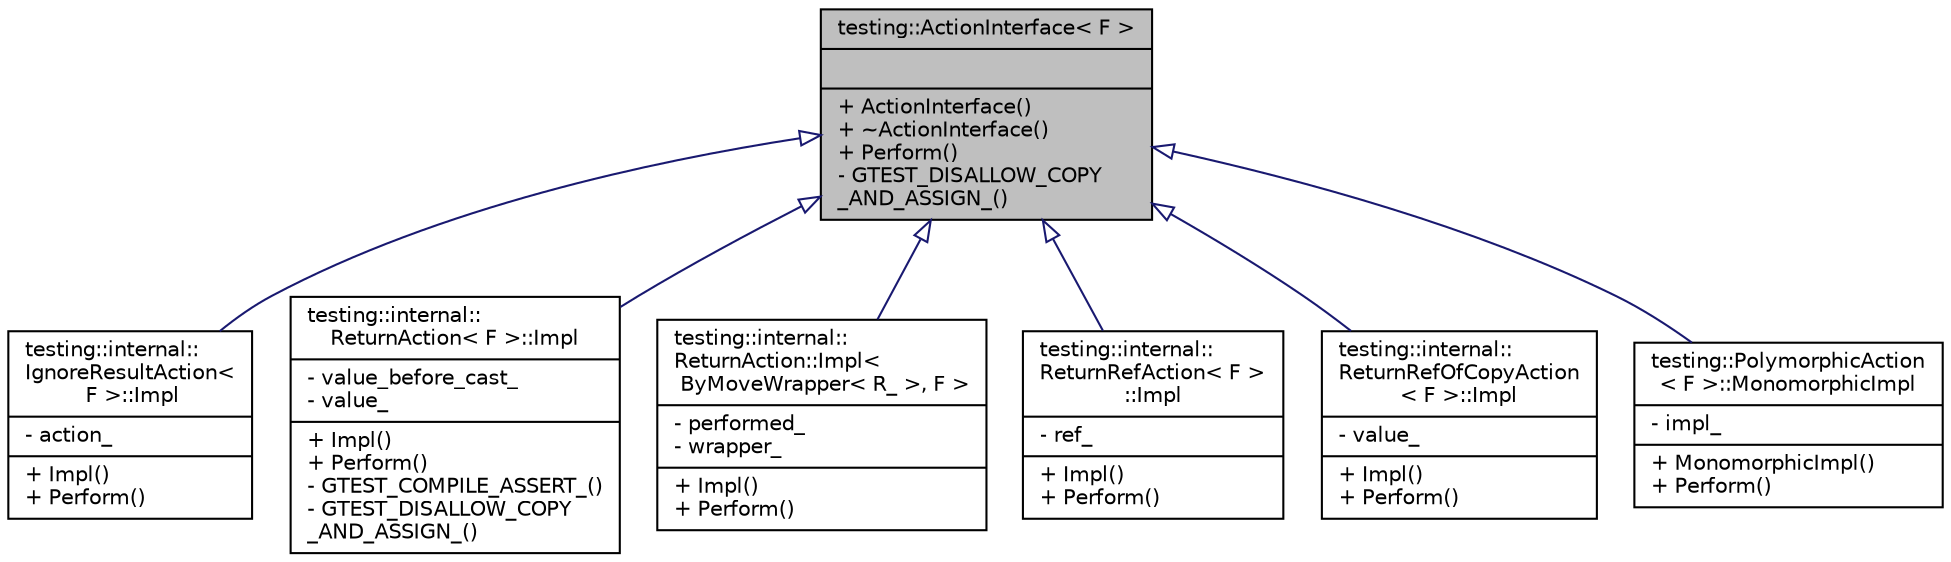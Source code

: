 digraph "testing::ActionInterface&lt; F &gt;"
{
 // INTERACTIVE_SVG=YES
 // LATEX_PDF_SIZE
  edge [fontname="Helvetica",fontsize="10",labelfontname="Helvetica",labelfontsize="10"];
  node [fontname="Helvetica",fontsize="10",shape=record];
  Node1 [label="{testing::ActionInterface\< F \>\n||+ ActionInterface()\l+ ~ActionInterface()\l+ Perform()\l- GTEST_DISALLOW_COPY\l_AND_ASSIGN_()\l}",height=0.2,width=0.4,color="black", fillcolor="grey75", style="filled", fontcolor="black",tooltip=" "];
  Node1 -> Node2 [dir="back",color="midnightblue",fontsize="10",style="solid",arrowtail="onormal",fontname="Helvetica"];
  Node2 [label="{testing::internal::\lIgnoreResultAction\<\l F \>::Impl\n|- action_\l|+ Impl()\l+ Perform()\l}",height=0.2,width=0.4,color="black", fillcolor="white", style="filled",URL="$dd/d50/classtesting_1_1internal_1_1_ignore_result_action_1_1_impl.html",tooltip=" "];
  Node1 -> Node3 [dir="back",color="midnightblue",fontsize="10",style="solid",arrowtail="onormal",fontname="Helvetica"];
  Node3 [label="{testing::internal::\lReturnAction\< F \>::Impl\n|- value_before_cast_\l- value_\l|+ Impl()\l+ Perform()\l- GTEST_COMPILE_ASSERT_()\l- GTEST_DISALLOW_COPY\l_AND_ASSIGN_()\l}",height=0.2,width=0.4,color="black", fillcolor="white", style="filled",URL="$d3/d7f/classtesting_1_1internal_1_1_return_action_1_1_impl.html",tooltip=" "];
  Node1 -> Node4 [dir="back",color="midnightblue",fontsize="10",style="solid",arrowtail="onormal",fontname="Helvetica"];
  Node4 [label="{testing::internal::\lReturnAction::Impl\<\l ByMoveWrapper\< R_ \>, F \>\n|- performed_\l- wrapper_\l|+ Impl()\l+ Perform()\l}",height=0.2,width=0.4,color="black", fillcolor="white", style="filled",URL="$df/d5e/classtesting_1_1internal_1_1_return_action_1_1_impl_3_01_by_move_wrapper_3_01_r___01_4_00_01_f_01_4.html",tooltip=" "];
  Node1 -> Node5 [dir="back",color="midnightblue",fontsize="10",style="solid",arrowtail="onormal",fontname="Helvetica"];
  Node5 [label="{testing::internal::\lReturnRefAction\< F \>\l::Impl\n|- ref_\l|+ Impl()\l+ Perform()\l}",height=0.2,width=0.4,color="black", fillcolor="white", style="filled",URL="$d5/d73/classtesting_1_1internal_1_1_return_ref_action_1_1_impl.html",tooltip=" "];
  Node1 -> Node6 [dir="back",color="midnightblue",fontsize="10",style="solid",arrowtail="onormal",fontname="Helvetica"];
  Node6 [label="{testing::internal::\lReturnRefOfCopyAction\l\< F \>::Impl\n|- value_\l|+ Impl()\l+ Perform()\l}",height=0.2,width=0.4,color="black", fillcolor="white", style="filled",URL="$d7/dc6/classtesting_1_1internal_1_1_return_ref_of_copy_action_1_1_impl.html",tooltip=" "];
  Node1 -> Node7 [dir="back",color="midnightblue",fontsize="10",style="solid",arrowtail="onormal",fontname="Helvetica"];
  Node7 [label="{testing::PolymorphicAction\l\< F \>::MonomorphicImpl\n|- impl_\l|+ MonomorphicImpl()\l+ Perform()\l}",height=0.2,width=0.4,color="black", fillcolor="white", style="filled",URL="$dc/d47/classtesting_1_1_polymorphic_action_1_1_monomorphic_impl.html",tooltip=" "];
}
